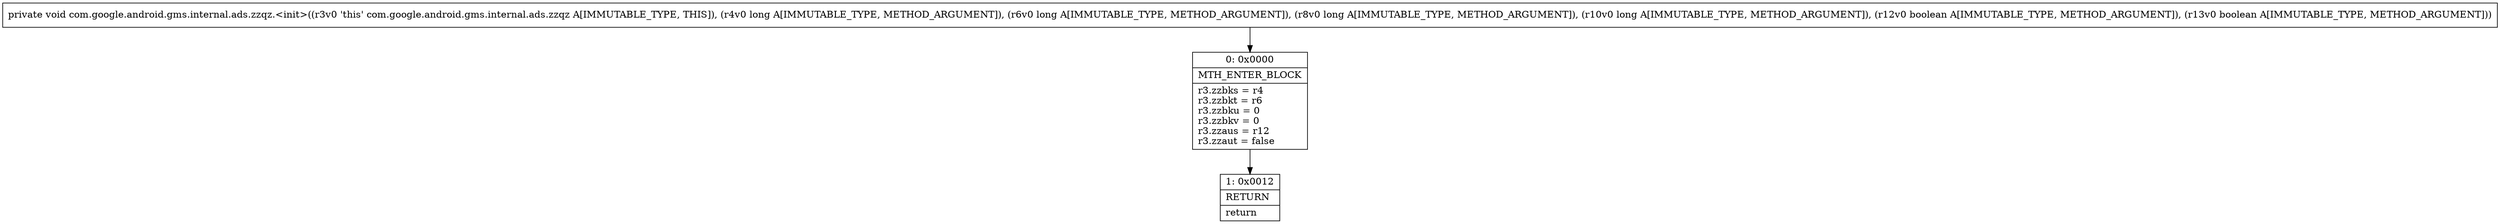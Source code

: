 digraph "CFG forcom.google.android.gms.internal.ads.zzqz.\<init\>(JJJJZZ)V" {
Node_0 [shape=record,label="{0\:\ 0x0000|MTH_ENTER_BLOCK\l|r3.zzbks = r4\lr3.zzbkt = r6\lr3.zzbku = 0\lr3.zzbkv = 0\lr3.zzaus = r12\lr3.zzaut = false\l}"];
Node_1 [shape=record,label="{1\:\ 0x0012|RETURN\l|return\l}"];
MethodNode[shape=record,label="{private void com.google.android.gms.internal.ads.zzqz.\<init\>((r3v0 'this' com.google.android.gms.internal.ads.zzqz A[IMMUTABLE_TYPE, THIS]), (r4v0 long A[IMMUTABLE_TYPE, METHOD_ARGUMENT]), (r6v0 long A[IMMUTABLE_TYPE, METHOD_ARGUMENT]), (r8v0 long A[IMMUTABLE_TYPE, METHOD_ARGUMENT]), (r10v0 long A[IMMUTABLE_TYPE, METHOD_ARGUMENT]), (r12v0 boolean A[IMMUTABLE_TYPE, METHOD_ARGUMENT]), (r13v0 boolean A[IMMUTABLE_TYPE, METHOD_ARGUMENT])) }"];
MethodNode -> Node_0;
Node_0 -> Node_1;
}

